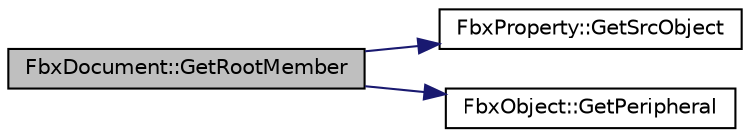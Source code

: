 digraph "FbxDocument::GetRootMember"
{
  edge [fontname="Helvetica",fontsize="10",labelfontname="Helvetica",labelfontsize="10"];
  node [fontname="Helvetica",fontsize="10",shape=record];
  rankdir="LR";
  Node53 [label="FbxDocument::GetRootMember",height=0.2,width=0.4,color="black", fillcolor="grey75", style="filled", fontcolor="black"];
  Node53 -> Node54 [color="midnightblue",fontsize="10",style="solid",fontname="Helvetica"];
  Node54 [label="FbxProperty::GetSrcObject",height=0.2,width=0.4,color="black", fillcolor="white", style="filled",URL="$class_fbx_property.html#ade290835b0d88b978bc2566e255c5974"];
  Node53 -> Node55 [color="midnightblue",fontsize="10",style="solid",fontname="Helvetica"];
  Node55 [label="FbxObject::GetPeripheral",height=0.2,width=0.4,color="black", fillcolor="white", style="filled",URL="$class_fbx_object.html#a7aef9083f559702547871bedbf0d6b5a"];
}
